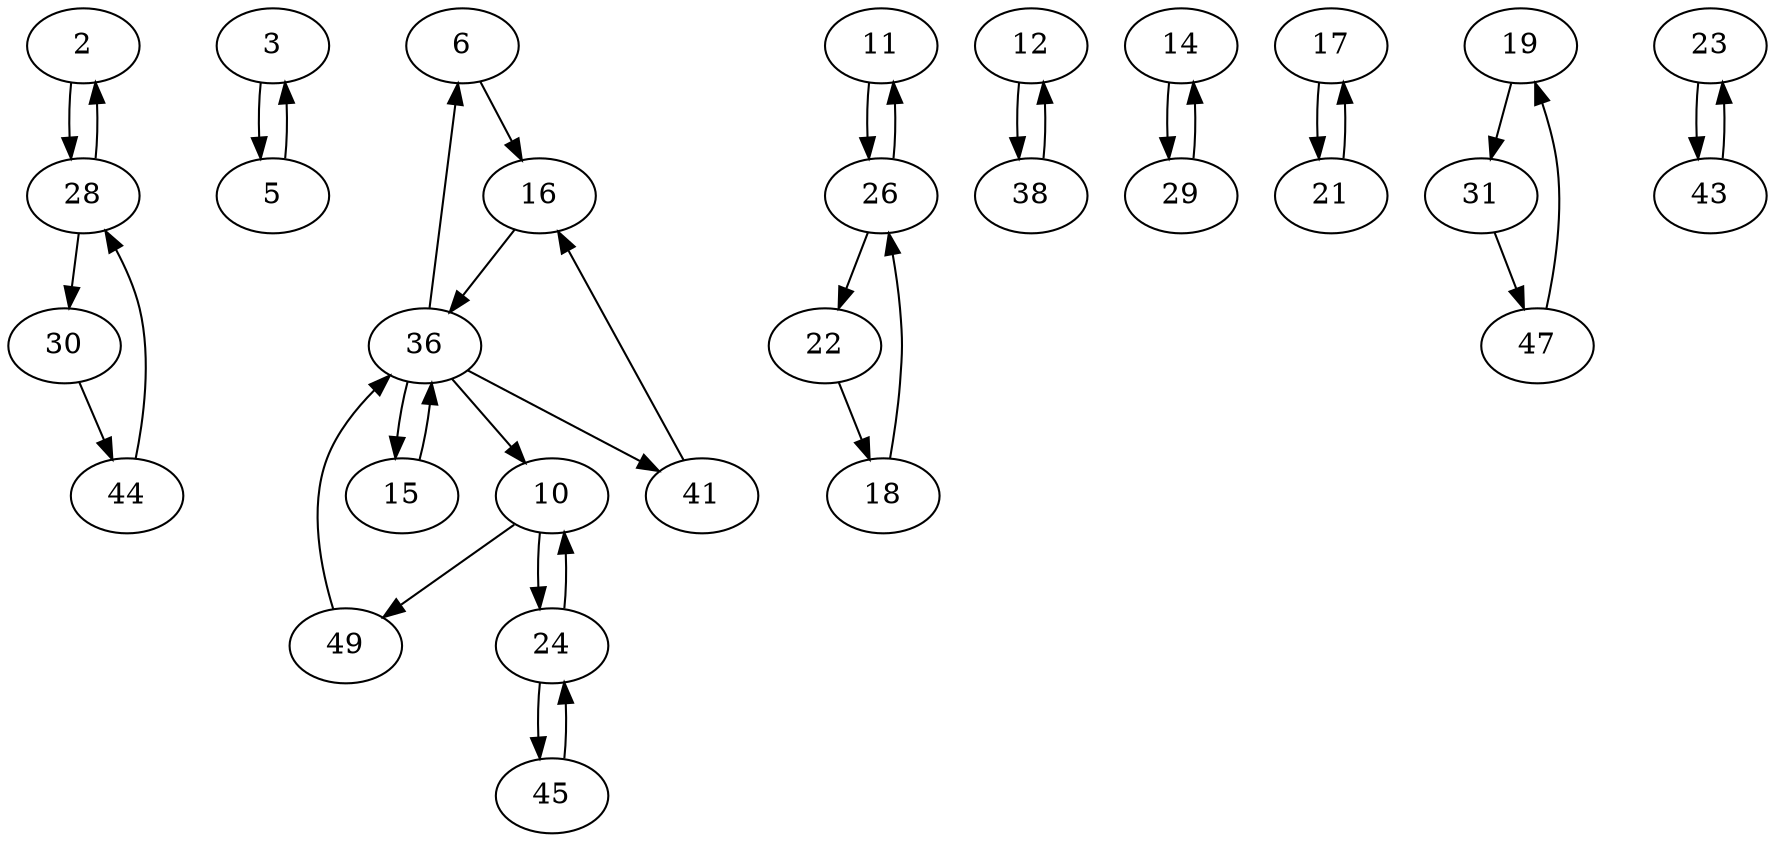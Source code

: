 digraph G {
  2 -> 28;
  3 -> 5;
  5 -> 3;
  6 -> 16;
  10 -> 24;
  10 -> 49;
  11 -> 26;
  12 -> 38;
  14 -> 29;
  15 -> 36;
  16 -> 36;
  17 -> 21;
  18 -> 26;
  19 -> 31;
  21 -> 17;
  22 -> 18;
  23 -> 43;
  24 -> 10;
  24 -> 45;
  26 -> 11;
  26 -> 22;
  28 -> 2;
  28 -> 30;
  29 -> 14;
  30 -> 44;
  31 -> 47;
  36 -> 6;
  36 -> 10;
  36 -> 15;
  36 -> 41;
  38 -> 12;
  41 -> 16;
  43 -> 23;
  44 -> 28;
  45 -> 24;
  47 -> 19;
  49 -> 36;
}